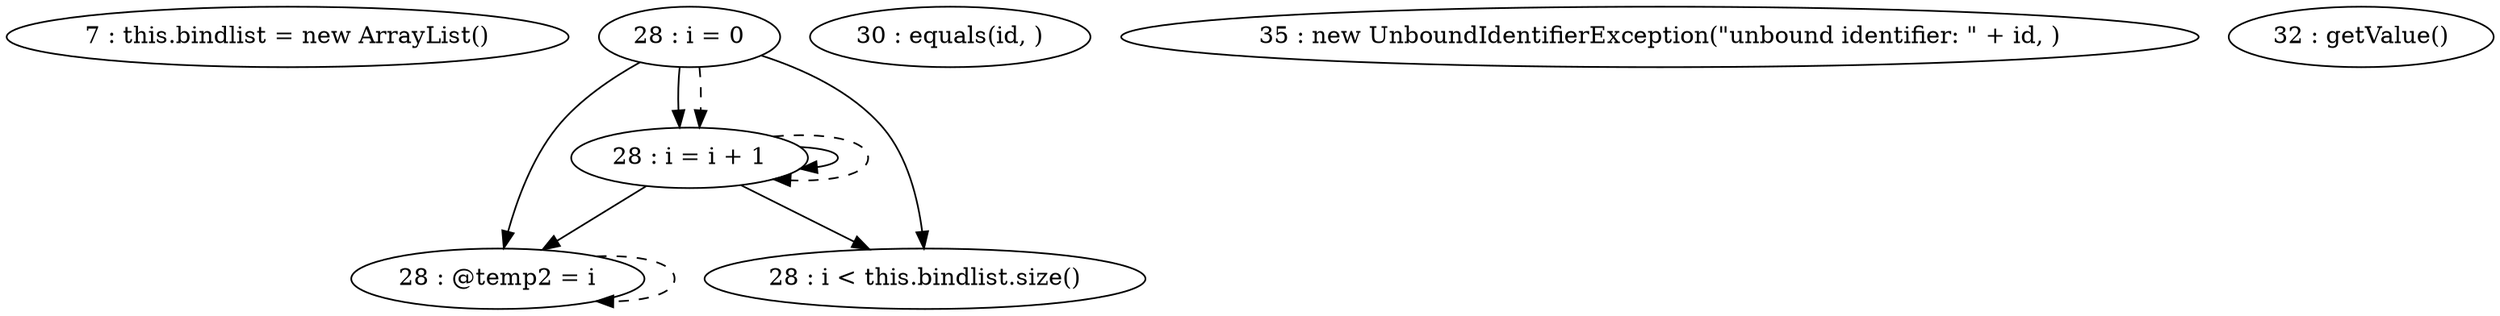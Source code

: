 digraph G {
"7 : this.bindlist = new ArrayList()"
"28 : i = 0"
"28 : i = 0" -> "28 : @temp2 = i"
"28 : i = 0" -> "28 : i = i + 1"
"28 : i = 0" -> "28 : i < this.bindlist.size()"
"28 : i = 0" -> "28 : i = i + 1" [style=dashed]
"28 : i < this.bindlist.size()"
"30 : equals(id, )"
"35 : new UnboundIdentifierException(\"unbound identifier: \" + id, )"
"32 : getValue()"
"28 : @temp2 = i"
"28 : @temp2 = i" -> "28 : @temp2 = i" [style=dashed]
"28 : i = i + 1"
"28 : i = i + 1" -> "28 : @temp2 = i"
"28 : i = i + 1" -> "28 : i = i + 1"
"28 : i = i + 1" -> "28 : i < this.bindlist.size()"
"28 : i = i + 1" -> "28 : i = i + 1" [style=dashed]
}